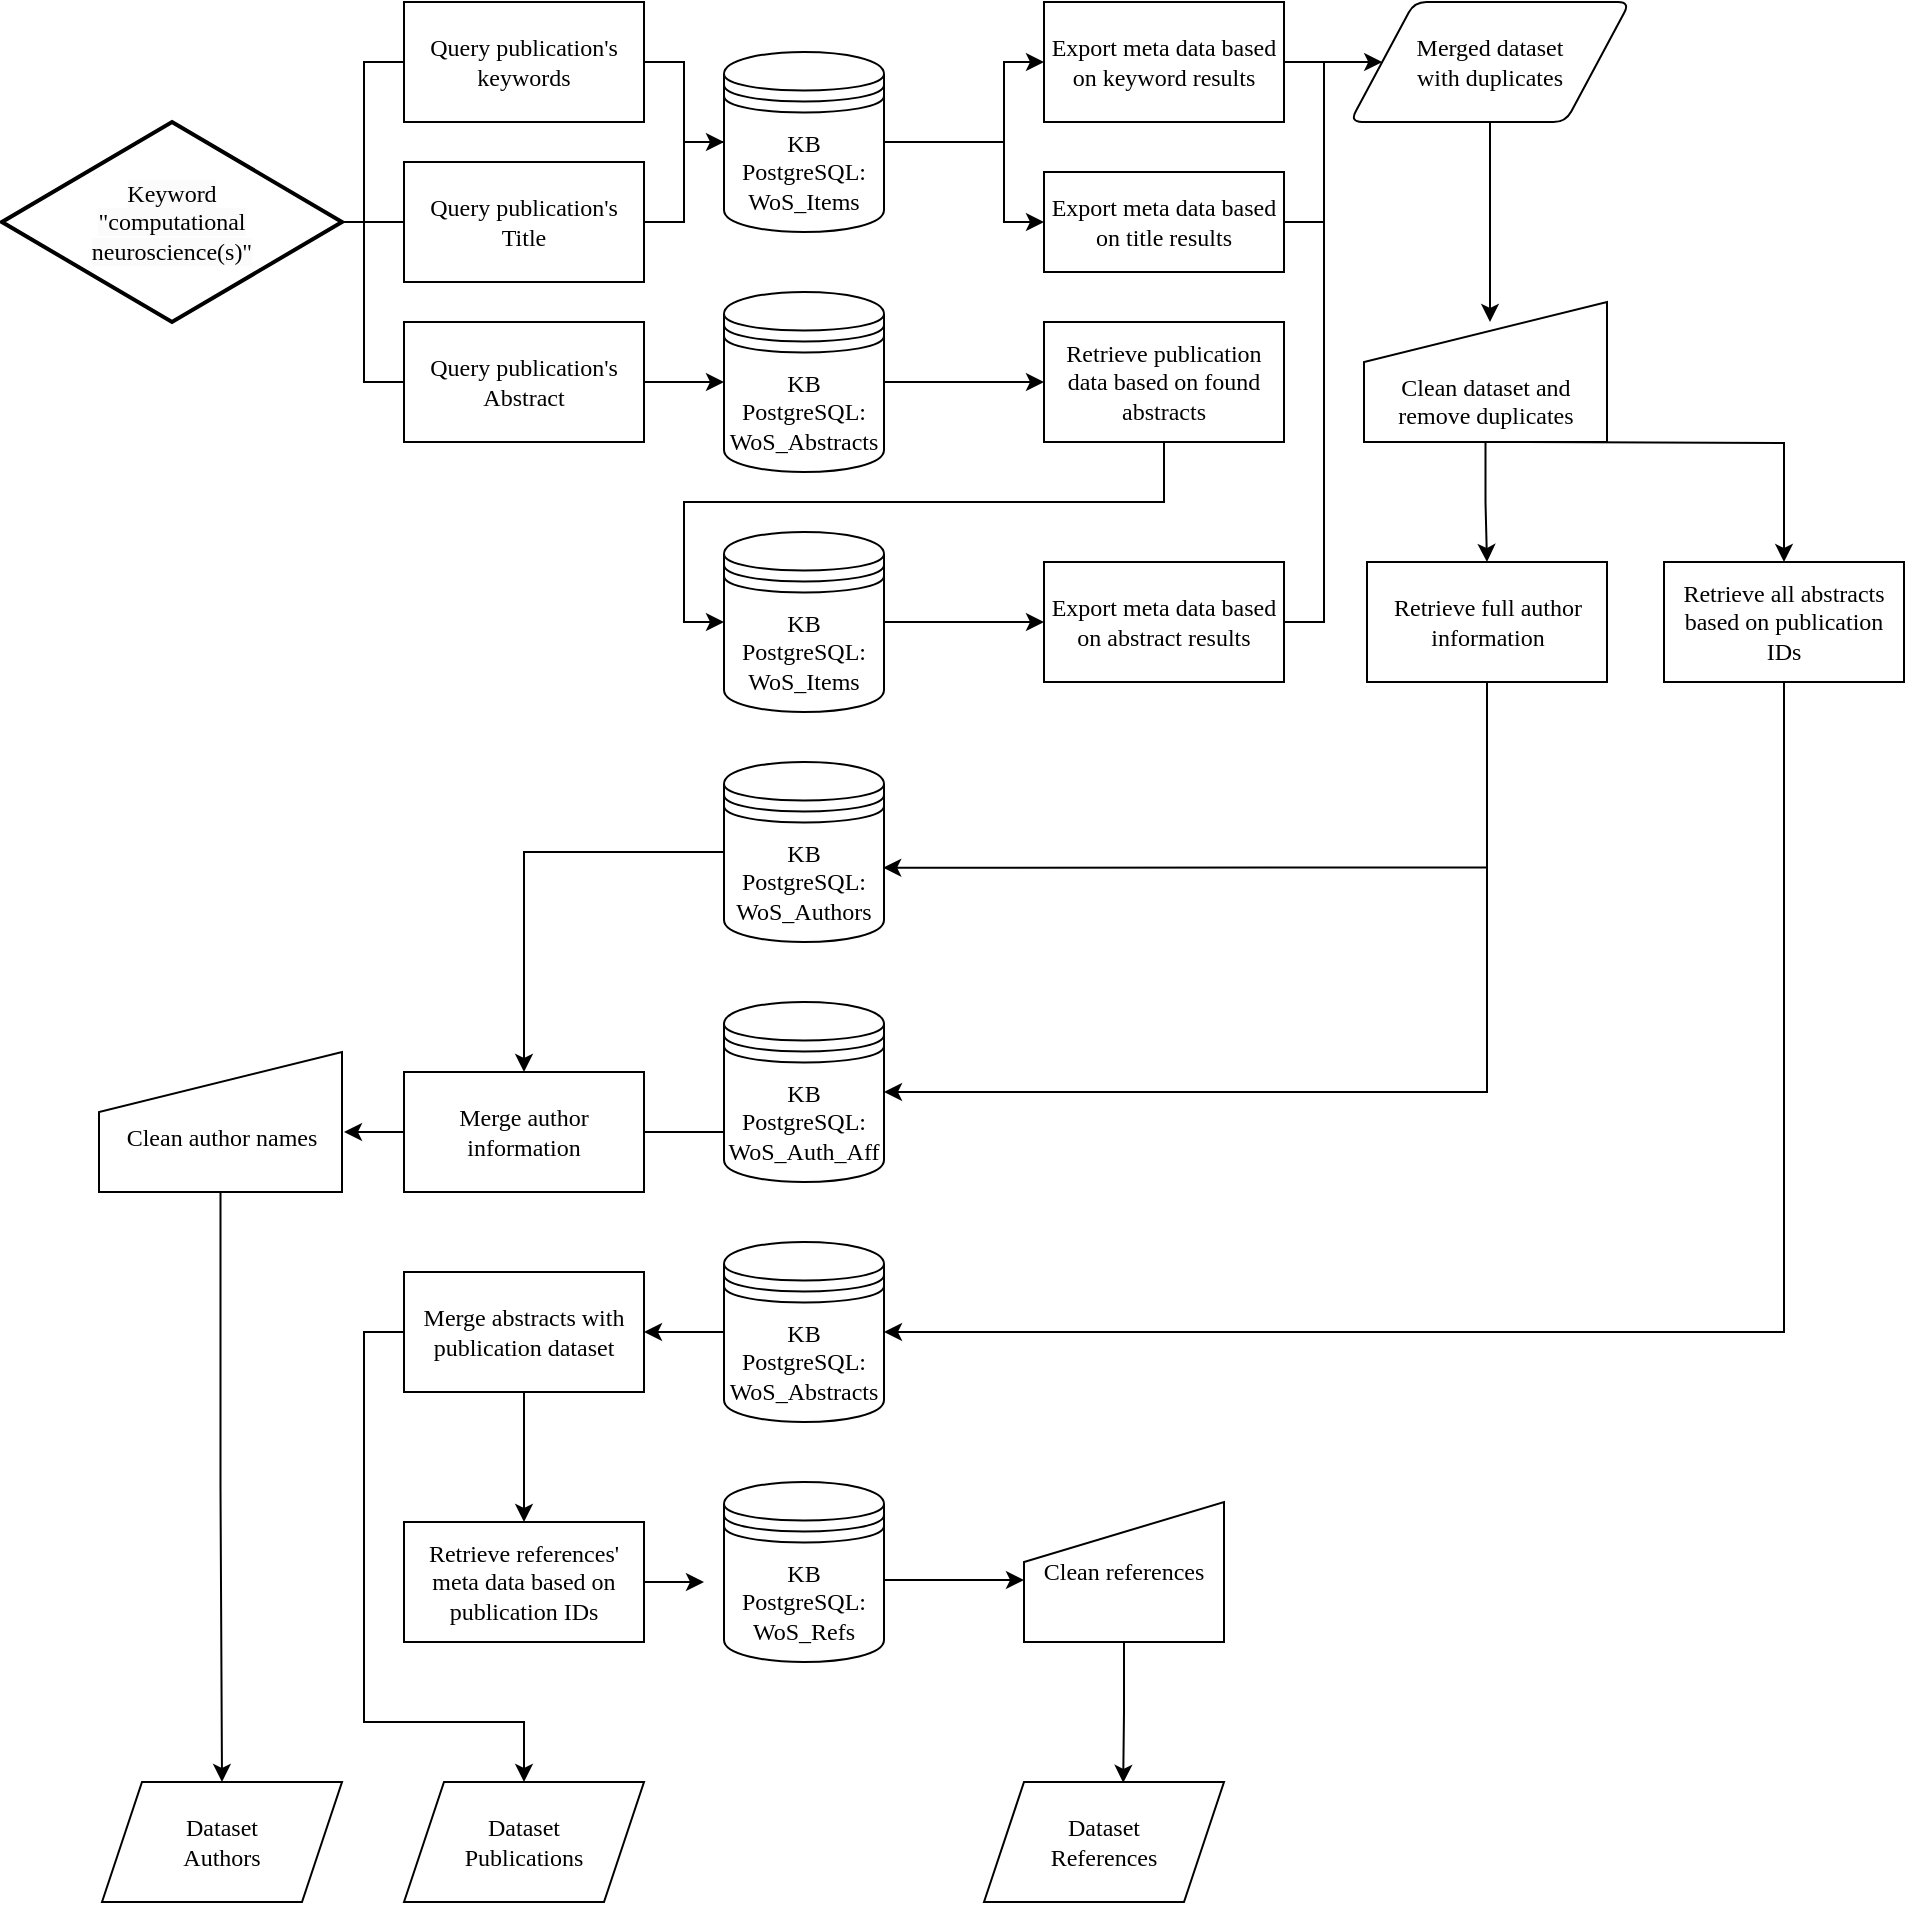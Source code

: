 <mxfile version="21.2.1" type="device">
  <diagram name="Page-1" id="2YBvvXClWsGukQMizWep">
    <mxGraphModel dx="1050" dy="534" grid="1" gridSize="10" guides="1" tooltips="1" connect="1" arrows="1" fold="1" page="1" pageScale="1" pageWidth="850" pageHeight="1100" math="0" shadow="0">
      <root>
        <mxCell id="0" />
        <mxCell id="1" parent="0" />
        <mxCell id="UNg2huOa62MbCrixfZIk-45" value="" style="edgeStyle=entityRelationEdgeStyle;rounded=0;orthogonalLoop=1;jettySize=auto;html=1;startArrow=none;endArrow=none;segment=10;curved=1;sourcePerimeterSpacing=0;targetPerimeterSpacing=0;" edge="1" parent="1" target="UNg2huOa62MbCrixfZIk-44">
          <mxGeometry relative="1" as="geometry">
            <mxPoint x="204" y="320" as="sourcePoint" />
          </mxGeometry>
        </mxCell>
        <mxCell id="UNg2huOa62MbCrixfZIk-49" style="edgeStyle=elbowEdgeStyle;rounded=0;orthogonalLoop=1;jettySize=auto;html=1;startArrow=none;endArrow=none;segment=10;sourcePerimeterSpacing=0;targetPerimeterSpacing=0;exitX=1;exitY=0.5;exitDx=0;exitDy=0;entryX=0;entryY=0.5;entryDx=0;entryDy=0;" edge="1" parent="1" target="UNg2huOa62MbCrixfZIk-47">
          <mxGeometry relative="1" as="geometry">
            <mxPoint x="204" y="320" as="sourcePoint" />
            <Array as="points">
              <mxPoint x="260" y="260" />
              <mxPoint x="240" y="270" />
            </Array>
          </mxGeometry>
        </mxCell>
        <mxCell id="UNg2huOa62MbCrixfZIk-52" style="edgeStyle=elbowEdgeStyle;rounded=0;orthogonalLoop=1;jettySize=auto;html=1;startArrow=none;endArrow=none;segment=10;sourcePerimeterSpacing=0;targetPerimeterSpacing=0;exitX=1;exitY=0.5;exitDx=0;exitDy=0;entryX=0;entryY=0.5;entryDx=0;entryDy=0;" edge="1" parent="1" target="UNg2huOa62MbCrixfZIk-50">
          <mxGeometry relative="1" as="geometry">
            <mxPoint x="204" y="320" as="sourcePoint" />
            <Array as="points">
              <mxPoint x="260" y="370" />
            </Array>
          </mxGeometry>
        </mxCell>
        <mxCell id="UNg2huOa62MbCrixfZIk-54" style="edgeStyle=orthogonalEdgeStyle;rounded=0;orthogonalLoop=1;jettySize=auto;html=1;exitX=1;exitY=0.5;exitDx=0;exitDy=0;entryX=0;entryY=0.5;entryDx=0;entryDy=0;" edge="1" parent="1" source="UNg2huOa62MbCrixfZIk-44" target="UNg2huOa62MbCrixfZIk-53">
          <mxGeometry relative="1" as="geometry" />
        </mxCell>
        <mxCell id="UNg2huOa62MbCrixfZIk-47" value="&lt;font face=&quot;Times New Roman&quot;&gt;Query publication&#39;s&lt;br&gt;keywords&lt;/font&gt;" style="whiteSpace=wrap;html=1;" vertex="1" parent="1">
          <mxGeometry x="280" y="210" width="120" height="60" as="geometry" />
        </mxCell>
        <mxCell id="UNg2huOa62MbCrixfZIk-84" value="" style="edgeStyle=orthogonalEdgeStyle;rounded=0;orthogonalLoop=1;jettySize=auto;html=1;" edge="1" parent="1" source="UNg2huOa62MbCrixfZIk-50" target="UNg2huOa62MbCrixfZIk-82">
          <mxGeometry relative="1" as="geometry" />
        </mxCell>
        <mxCell id="UNg2huOa62MbCrixfZIk-50" value="&lt;font face=&quot;Times New Roman&quot;&gt;Query publication&#39;s&lt;br&gt;Abstract&lt;/font&gt;" style="whiteSpace=wrap;html=1;" vertex="1" parent="1">
          <mxGeometry x="280" y="370" width="120" height="60" as="geometry" />
        </mxCell>
        <mxCell id="UNg2huOa62MbCrixfZIk-58" value="" style="edgeStyle=orthogonalEdgeStyle;rounded=0;orthogonalLoop=1;jettySize=auto;html=1;entryX=0;entryY=0.5;entryDx=0;entryDy=0;" edge="1" parent="1" source="UNg2huOa62MbCrixfZIk-53" target="UNg2huOa62MbCrixfZIk-77">
          <mxGeometry relative="1" as="geometry">
            <mxPoint x="560" y="320" as="targetPoint" />
            <Array as="points">
              <mxPoint x="580" y="280" />
              <mxPoint x="580" y="320" />
            </Array>
          </mxGeometry>
        </mxCell>
        <mxCell id="UNg2huOa62MbCrixfZIk-53" value="&lt;font face=&quot;Times New Roman&quot;&gt;KB PostgreSQL:&lt;br&gt;WoS_Items&lt;br&gt;&lt;/font&gt;" style="shape=datastore;whiteSpace=wrap;html=1;" vertex="1" parent="1">
          <mxGeometry x="440" y="235" width="80" height="90" as="geometry" />
        </mxCell>
        <mxCell id="UNg2huOa62MbCrixfZIk-83" value="" style="edgeStyle=elbowEdgeStyle;rounded=0;orthogonalLoop=1;jettySize=auto;html=1;entryX=0;entryY=0.5;entryDx=0;entryDy=0;" edge="1" parent="1" target="UNg2huOa62MbCrixfZIk-78">
          <mxGeometry relative="1" as="geometry">
            <mxPoint x="520" y="280" as="sourcePoint" />
            <Array as="points">
              <mxPoint x="580" y="270" />
            </Array>
          </mxGeometry>
        </mxCell>
        <mxCell id="UNg2huOa62MbCrixfZIk-69" style="edgeStyle=elbowEdgeStyle;rounded=0;orthogonalLoop=1;jettySize=auto;html=1;startArrow=none;endArrow=none;segment=10;sourcePerimeterSpacing=0;targetPerimeterSpacing=0;exitX=1;exitY=0.5;exitDx=0;exitDy=0;entryX=0;entryY=0.5;entryDx=0;entryDy=0;" edge="1" parent="1" source="UNg2huOa62MbCrixfZIk-47" target="UNg2huOa62MbCrixfZIk-53">
          <mxGeometry relative="1" as="geometry">
            <mxPoint x="385" y="290" as="sourcePoint" />
            <mxPoint x="470" y="210" as="targetPoint" />
            <Array as="points">
              <mxPoint x="420" y="260" />
              <mxPoint x="440" y="270" />
              <mxPoint x="430" y="280" />
            </Array>
          </mxGeometry>
        </mxCell>
        <mxCell id="UNg2huOa62MbCrixfZIk-44" value="&lt;font face=&quot;Times New Roman&quot;&gt;Query publication&#39;s&lt;br&gt;Title&lt;/font&gt;" style="whiteSpace=wrap;html=1;" vertex="1" parent="1">
          <mxGeometry x="280" y="290" width="120" height="60" as="geometry" />
        </mxCell>
        <mxCell id="UNg2huOa62MbCrixfZIk-114" style="edgeStyle=orthogonalEdgeStyle;rounded=0;orthogonalLoop=1;jettySize=auto;html=1;exitX=1;exitY=0.5;exitDx=0;exitDy=0;endArrow=none;endFill=0;" edge="1" parent="1" source="UNg2huOa62MbCrixfZIk-77">
          <mxGeometry relative="1" as="geometry">
            <mxPoint x="740" y="320" as="targetPoint" />
          </mxGeometry>
        </mxCell>
        <mxCell id="UNg2huOa62MbCrixfZIk-77" value="&lt;font face=&quot;Times New Roman&quot;&gt;Export meta data based on title results&lt;/font&gt;" style="html=1;whiteSpace=wrap;" vertex="1" parent="1">
          <mxGeometry x="600" y="295" width="120" height="50" as="geometry" />
        </mxCell>
        <mxCell id="UNg2huOa62MbCrixfZIk-96" style="edgeStyle=orthogonalEdgeStyle;rounded=0;orthogonalLoop=1;jettySize=auto;html=1;exitX=1;exitY=0.5;exitDx=0;exitDy=0;endArrow=classic;endFill=1;entryX=0;entryY=0.5;entryDx=0;entryDy=0;" edge="1" parent="1" source="UNg2huOa62MbCrixfZIk-78" target="UNg2huOa62MbCrixfZIk-102">
          <mxGeometry relative="1" as="geometry">
            <mxPoint x="770" y="320" as="targetPoint" />
            <Array as="points">
              <mxPoint x="750" y="240" />
              <mxPoint x="750" y="240" />
            </Array>
          </mxGeometry>
        </mxCell>
        <mxCell id="UNg2huOa62MbCrixfZIk-78" value="&lt;font face=&quot;Times New Roman&quot;&gt;Export meta data based on keyword results&lt;/font&gt;" style="whiteSpace=wrap;html=1;" vertex="1" parent="1">
          <mxGeometry x="600" y="210" width="120" height="60" as="geometry" />
        </mxCell>
        <mxCell id="UNg2huOa62MbCrixfZIk-87" style="edgeStyle=orthogonalEdgeStyle;rounded=0;orthogonalLoop=1;jettySize=auto;html=1;exitX=0.5;exitY=1;exitDx=0;exitDy=0;entryX=0;entryY=0.5;entryDx=0;entryDy=0;" edge="1" parent="1" source="UNg2huOa62MbCrixfZIk-80" target="UNg2huOa62MbCrixfZIk-86">
          <mxGeometry relative="1" as="geometry">
            <mxPoint x="400" y="540" as="targetPoint" />
            <Array as="points">
              <mxPoint x="660" y="460" />
              <mxPoint x="420" y="460" />
              <mxPoint x="420" y="520" />
            </Array>
          </mxGeometry>
        </mxCell>
        <mxCell id="UNg2huOa62MbCrixfZIk-80" value="&lt;font face=&quot;Times New Roman&quot;&gt;Retrieve publication data based on found abstracts&lt;/font&gt;" style="whiteSpace=wrap;html=1;" vertex="1" parent="1">
          <mxGeometry x="600" y="370" width="120" height="60" as="geometry" />
        </mxCell>
        <mxCell id="UNg2huOa62MbCrixfZIk-89" value="" style="edgeStyle=orthogonalEdgeStyle;rounded=0;orthogonalLoop=1;jettySize=auto;html=1;" edge="1" parent="1" source="UNg2huOa62MbCrixfZIk-82" target="UNg2huOa62MbCrixfZIk-80">
          <mxGeometry relative="1" as="geometry" />
        </mxCell>
        <mxCell id="UNg2huOa62MbCrixfZIk-82" value="&lt;font face=&quot;Times New Roman&quot;&gt;KB PostgreSQL:&lt;br&gt;WoS_Abstracts&lt;br&gt;&lt;/font&gt;" style="shape=datastore;whiteSpace=wrap;html=1;" vertex="1" parent="1">
          <mxGeometry x="440" y="355" width="80" height="90" as="geometry" />
        </mxCell>
        <mxCell id="UNg2huOa62MbCrixfZIk-93" value="" style="edgeStyle=orthogonalEdgeStyle;rounded=0;orthogonalLoop=1;jettySize=auto;html=1;" edge="1" parent="1" source="UNg2huOa62MbCrixfZIk-86" target="UNg2huOa62MbCrixfZIk-92">
          <mxGeometry relative="1" as="geometry" />
        </mxCell>
        <mxCell id="UNg2huOa62MbCrixfZIk-86" value="&lt;font face=&quot;Times New Roman&quot;&gt;KB PostgreSQL:&lt;br&gt;WoS_Items&lt;br&gt;&lt;/font&gt;" style="shape=datastore;whiteSpace=wrap;html=1;" vertex="1" parent="1">
          <mxGeometry x="440" y="475" width="80" height="90" as="geometry" />
        </mxCell>
        <mxCell id="UNg2huOa62MbCrixfZIk-113" style="edgeStyle=orthogonalEdgeStyle;rounded=0;orthogonalLoop=1;jettySize=auto;html=1;exitX=1;exitY=0.5;exitDx=0;exitDy=0;endArrow=none;endFill=0;" edge="1" parent="1" source="UNg2huOa62MbCrixfZIk-92">
          <mxGeometry relative="1" as="geometry">
            <mxPoint x="730" y="240" as="targetPoint" />
            <Array as="points">
              <mxPoint x="740" y="520" />
              <mxPoint x="740" y="240" />
            </Array>
          </mxGeometry>
        </mxCell>
        <mxCell id="UNg2huOa62MbCrixfZIk-92" value="&lt;font face=&quot;Times New Roman&quot;&gt;Export meta data based on abstract results&lt;/font&gt;" style="whiteSpace=wrap;html=1;" vertex="1" parent="1">
          <mxGeometry x="600" y="490" width="120" height="60" as="geometry" />
        </mxCell>
        <mxCell id="UNg2huOa62MbCrixfZIk-105" value="" style="edgeStyle=orthogonalEdgeStyle;rounded=0;orthogonalLoop=1;jettySize=auto;html=1;" edge="1" parent="1" target="UNg2huOa62MbCrixfZIk-104">
          <mxGeometry relative="1" as="geometry">
            <mxPoint x="823" y="430" as="sourcePoint" />
          </mxGeometry>
        </mxCell>
        <mxCell id="UNg2huOa62MbCrixfZIk-108" style="edgeStyle=orthogonalEdgeStyle;rounded=0;orthogonalLoop=1;jettySize=auto;html=1;exitX=0.5;exitY=1;exitDx=0;exitDy=0;" edge="1" parent="1" source="UNg2huOa62MbCrixfZIk-102">
          <mxGeometry relative="1" as="geometry">
            <mxPoint x="823" y="370" as="targetPoint" />
          </mxGeometry>
        </mxCell>
        <mxCell id="UNg2huOa62MbCrixfZIk-102" value="&lt;font face=&quot;Times New Roman&quot;&gt;Merged dataset&lt;br&gt;with duplicates&lt;/font&gt;" style="shape=parallelogram;html=1;strokeWidth=1;perimeter=parallelogramPerimeter;whiteSpace=wrap;rounded=1;arcSize=12;size=0.23;" vertex="1" parent="1">
          <mxGeometry x="753" y="210" width="140" height="60" as="geometry" />
        </mxCell>
        <mxCell id="UNg2huOa62MbCrixfZIk-103" value="&lt;span style=&quot;color: rgb(0, 0, 0); font-family: &amp;quot;Times New Roman&amp;quot;; font-size: 12px; font-style: normal; font-variant-ligatures: normal; font-variant-caps: normal; font-weight: 400; letter-spacing: normal; orphans: 2; text-align: center; text-indent: 0px; text-transform: none; widows: 2; word-spacing: 0px; -webkit-text-stroke-width: 0px; background-color: rgb(251, 251, 251); text-decoration-thickness: initial; text-decoration-style: initial; text-decoration-color: initial; float: none; display: inline !important;&quot;&gt;Keyword&lt;/span&gt;&lt;br style=&quot;border-color: var(--border-color); color: rgb(0, 0, 0); font-family: &amp;quot;Times New Roman&amp;quot;; font-size: 12px; font-style: normal; font-variant-ligatures: normal; font-variant-caps: normal; font-weight: 400; letter-spacing: normal; orphans: 2; text-align: center; text-indent: 0px; text-transform: none; widows: 2; word-spacing: 0px; -webkit-text-stroke-width: 0px; background-color: rgb(251, 251, 251); text-decoration-thickness: initial; text-decoration-style: initial; text-decoration-color: initial;&quot;&gt;&lt;span style=&quot;color: rgb(0, 0, 0); font-family: &amp;quot;Times New Roman&amp;quot;; font-size: 12px; font-style: normal; font-variant-ligatures: normal; font-variant-caps: normal; font-weight: 400; letter-spacing: normal; orphans: 2; text-align: center; text-indent: 0px; text-transform: none; widows: 2; word-spacing: 0px; -webkit-text-stroke-width: 0px; background-color: rgb(251, 251, 251); text-decoration-thickness: initial; text-decoration-style: initial; text-decoration-color: initial; float: none; display: inline !important;&quot;&gt;&quot;computational&lt;br&gt;neuroscience(s)&quot;&lt;/span&gt;" style="strokeWidth=2;html=1;shape=mxgraph.flowchart.decision;whiteSpace=wrap;" vertex="1" parent="1">
          <mxGeometry x="79" y="270" width="170" height="100" as="geometry" />
        </mxCell>
        <mxCell id="UNg2huOa62MbCrixfZIk-110" style="edgeStyle=orthogonalEdgeStyle;rounded=0;orthogonalLoop=1;jettySize=auto;html=1;exitX=0.5;exitY=1;exitDx=0;exitDy=0;entryX=1;entryY=0.5;entryDx=0;entryDy=0;" edge="1" parent="1" source="UNg2huOa62MbCrixfZIk-104" target="UNg2huOa62MbCrixfZIk-109">
          <mxGeometry relative="1" as="geometry" />
        </mxCell>
        <mxCell id="UNg2huOa62MbCrixfZIk-104" value="Retrieve all abstracts based on publication IDs" style="whiteSpace=wrap;html=1;fontFamily=Times New Roman;" vertex="1" parent="1">
          <mxGeometry x="910" y="490" width="120" height="60" as="geometry" />
        </mxCell>
        <mxCell id="UNg2huOa62MbCrixfZIk-116" value="" style="edgeStyle=orthogonalEdgeStyle;rounded=0;orthogonalLoop=1;jettySize=auto;html=1;" edge="1" parent="1" source="UNg2huOa62MbCrixfZIk-109" target="UNg2huOa62MbCrixfZIk-115">
          <mxGeometry relative="1" as="geometry" />
        </mxCell>
        <mxCell id="UNg2huOa62MbCrixfZIk-109" value="&lt;font face=&quot;Times New Roman&quot;&gt;KB PostgreSQL:&lt;br&gt;WoS_Abstracts&lt;br&gt;&lt;/font&gt;" style="shape=datastore;whiteSpace=wrap;html=1;" vertex="1" parent="1">
          <mxGeometry x="440" y="830" width="80" height="90" as="geometry" />
        </mxCell>
        <mxCell id="UNg2huOa62MbCrixfZIk-118" value="" style="edgeStyle=orthogonalEdgeStyle;rounded=0;orthogonalLoop=1;jettySize=auto;html=1;" edge="1" parent="1" source="UNg2huOa62MbCrixfZIk-112" target="UNg2huOa62MbCrixfZIk-117">
          <mxGeometry relative="1" as="geometry" />
        </mxCell>
        <mxCell id="UNg2huOa62MbCrixfZIk-112" value="&lt;font face=&quot;Times New Roman&quot;&gt;&lt;br&gt;&lt;br&gt;Clean dataset and remove duplicates&lt;/font&gt;" style="shape=manualInput;whiteSpace=wrap;html=1;" vertex="1" parent="1">
          <mxGeometry x="760" y="360" width="121.5" height="70" as="geometry" />
        </mxCell>
        <mxCell id="UNg2huOa62MbCrixfZIk-129" value="" style="edgeStyle=orthogonalEdgeStyle;rounded=0;orthogonalLoop=1;jettySize=auto;html=1;" edge="1" parent="1" source="UNg2huOa62MbCrixfZIk-115" target="UNg2huOa62MbCrixfZIk-128">
          <mxGeometry relative="1" as="geometry" />
        </mxCell>
        <mxCell id="UNg2huOa62MbCrixfZIk-139" style="edgeStyle=orthogonalEdgeStyle;rounded=0;orthogonalLoop=1;jettySize=auto;html=1;exitX=0;exitY=0.5;exitDx=0;exitDy=0;" edge="1" parent="1" source="UNg2huOa62MbCrixfZIk-115" target="UNg2huOa62MbCrixfZIk-135">
          <mxGeometry relative="1" as="geometry">
            <Array as="points">
              <mxPoint x="260" y="875" />
              <mxPoint x="260" y="1070" />
              <mxPoint x="340" y="1070" />
            </Array>
          </mxGeometry>
        </mxCell>
        <mxCell id="UNg2huOa62MbCrixfZIk-115" value="&lt;font face=&quot;Times New Roman&quot;&gt;Merge abstracts with publication dataset&lt;/font&gt;" style="whiteSpace=wrap;html=1;" vertex="1" parent="1">
          <mxGeometry x="280" y="845" width="120" height="60" as="geometry" />
        </mxCell>
        <mxCell id="UNg2huOa62MbCrixfZIk-121" style="edgeStyle=orthogonalEdgeStyle;rounded=0;orthogonalLoop=1;jettySize=auto;html=1;exitX=0.5;exitY=1;exitDx=0;exitDy=0;entryX=0.995;entryY=0.587;entryDx=0;entryDy=0;entryPerimeter=0;" edge="1" parent="1" source="UNg2huOa62MbCrixfZIk-117" target="UNg2huOa62MbCrixfZIk-119">
          <mxGeometry relative="1" as="geometry" />
        </mxCell>
        <mxCell id="UNg2huOa62MbCrixfZIk-117" value="&lt;font face=&quot;Times New Roman&quot;&gt;Retrieve full author information&lt;/font&gt;" style="whiteSpace=wrap;html=1;" vertex="1" parent="1">
          <mxGeometry x="761.5" y="490" width="120" height="60" as="geometry" />
        </mxCell>
        <mxCell id="UNg2huOa62MbCrixfZIk-124" value="" style="edgeStyle=orthogonalEdgeStyle;rounded=0;orthogonalLoop=1;jettySize=auto;html=1;" edge="1" parent="1" source="UNg2huOa62MbCrixfZIk-119" target="UNg2huOa62MbCrixfZIk-123">
          <mxGeometry relative="1" as="geometry" />
        </mxCell>
        <mxCell id="UNg2huOa62MbCrixfZIk-119" value="&lt;font face=&quot;Times New Roman&quot;&gt;KB PostgreSQL:&lt;br&gt;WoS_Authors&lt;br&gt;&lt;/font&gt;" style="shape=datastore;whiteSpace=wrap;html=1;" vertex="1" parent="1">
          <mxGeometry x="440" y="590" width="80" height="90" as="geometry" />
        </mxCell>
        <mxCell id="UNg2huOa62MbCrixfZIk-125" style="edgeStyle=orthogonalEdgeStyle;rounded=0;orthogonalLoop=1;jettySize=auto;html=1;exitX=0;exitY=0.5;exitDx=0;exitDy=0;endArrow=none;endFill=0;entryX=1;entryY=0.5;entryDx=0;entryDy=0;" edge="1" parent="1" source="UNg2huOa62MbCrixfZIk-120" target="UNg2huOa62MbCrixfZIk-123">
          <mxGeometry relative="1" as="geometry">
            <mxPoint x="400" y="780" as="targetPoint" />
            <Array as="points">
              <mxPoint x="440" y="775" />
            </Array>
          </mxGeometry>
        </mxCell>
        <mxCell id="UNg2huOa62MbCrixfZIk-120" value="&lt;font face=&quot;Times New Roman&quot;&gt;KB PostgreSQL:&lt;br&gt;WoS_Auth_Aff&lt;br&gt;&lt;/font&gt;" style="shape=datastore;whiteSpace=wrap;html=1;" vertex="1" parent="1">
          <mxGeometry x="440" y="710" width="80" height="90" as="geometry" />
        </mxCell>
        <mxCell id="UNg2huOa62MbCrixfZIk-122" value="" style="endArrow=classic;html=1;rounded=0;entryX=1;entryY=0.5;entryDx=0;entryDy=0;edgeStyle=orthogonalEdgeStyle;exitX=0.5;exitY=1;exitDx=0;exitDy=0;" edge="1" parent="1" source="UNg2huOa62MbCrixfZIk-117" target="UNg2huOa62MbCrixfZIk-120">
          <mxGeometry width="50" height="50" relative="1" as="geometry">
            <mxPoint x="970" y="780" as="sourcePoint" />
            <mxPoint x="970" y="830" as="targetPoint" />
            <Array as="points">
              <mxPoint x="822" y="755" />
            </Array>
          </mxGeometry>
        </mxCell>
        <mxCell id="UNg2huOa62MbCrixfZIk-133" style="edgeStyle=orthogonalEdgeStyle;rounded=0;orthogonalLoop=1;jettySize=auto;html=1;exitX=0;exitY=0.5;exitDx=0;exitDy=0;" edge="1" parent="1" source="UNg2huOa62MbCrixfZIk-123">
          <mxGeometry relative="1" as="geometry">
            <mxPoint x="250" y="775" as="targetPoint" />
          </mxGeometry>
        </mxCell>
        <mxCell id="UNg2huOa62MbCrixfZIk-123" value="Merge author information" style="whiteSpace=wrap;html=1;fontFamily=Times New Roman;" vertex="1" parent="1">
          <mxGeometry x="280" y="745" width="120" height="60" as="geometry" />
        </mxCell>
        <mxCell id="UNg2huOa62MbCrixfZIk-138" value="" style="edgeStyle=orthogonalEdgeStyle;rounded=0;orthogonalLoop=1;jettySize=auto;html=1;" edge="1" parent="1" source="UNg2huOa62MbCrixfZIk-126" target="UNg2huOa62MbCrixfZIk-137">
          <mxGeometry relative="1" as="geometry" />
        </mxCell>
        <mxCell id="UNg2huOa62MbCrixfZIk-126" value="&lt;font face=&quot;Times New Roman&quot;&gt;&lt;br&gt;Clean author names&lt;/font&gt;" style="shape=manualInput;whiteSpace=wrap;html=1;" vertex="1" parent="1">
          <mxGeometry x="127.5" y="735" width="121.5" height="70" as="geometry" />
        </mxCell>
        <mxCell id="UNg2huOa62MbCrixfZIk-134" style="edgeStyle=orthogonalEdgeStyle;rounded=0;orthogonalLoop=1;jettySize=auto;html=1;exitX=1;exitY=0.5;exitDx=0;exitDy=0;" edge="1" parent="1" source="UNg2huOa62MbCrixfZIk-128">
          <mxGeometry relative="1" as="geometry">
            <mxPoint x="430" y="1000" as="targetPoint" />
          </mxGeometry>
        </mxCell>
        <mxCell id="UNg2huOa62MbCrixfZIk-128" value="Retrieve references&#39; meta data based on publication IDs" style="whiteSpace=wrap;html=1;fontFamily=Times New Roman;" vertex="1" parent="1">
          <mxGeometry x="280" y="970" width="120" height="60" as="geometry" />
        </mxCell>
        <mxCell id="UNg2huOa62MbCrixfZIk-143" style="edgeStyle=orthogonalEdgeStyle;rounded=0;orthogonalLoop=1;jettySize=auto;html=1;exitX=1;exitY=0.5;exitDx=0;exitDy=0;entryX=0;entryY=0.5;entryDx=0;entryDy=0;" edge="1" parent="1">
          <mxGeometry relative="1" as="geometry">
            <mxPoint x="520" y="999" as="sourcePoint" />
            <mxPoint x="590" y="999" as="targetPoint" />
          </mxGeometry>
        </mxCell>
        <mxCell id="UNg2huOa62MbCrixfZIk-130" value="&lt;font face=&quot;Times New Roman&quot;&gt;KB PostgreSQL:&lt;br&gt;WoS_Refs&lt;br&gt;&lt;/font&gt;" style="shape=datastore;whiteSpace=wrap;html=1;" vertex="1" parent="1">
          <mxGeometry x="440" y="950" width="80" height="90" as="geometry" />
        </mxCell>
        <mxCell id="UNg2huOa62MbCrixfZIk-135" value="Dataset &lt;br&gt;Publications" style="shape=parallelogram;perimeter=parallelogramPerimeter;whiteSpace=wrap;html=1;fixedSize=1;fontFamily=Times New Roman;" vertex="1" parent="1">
          <mxGeometry x="280" y="1100" width="120" height="60" as="geometry" />
        </mxCell>
        <mxCell id="UNg2huOa62MbCrixfZIk-137" value="&lt;font face=&quot;Times New Roman&quot;&gt;Dataset&lt;br&gt;Authors&lt;br&gt;&lt;/font&gt;" style="shape=parallelogram;perimeter=parallelogramPerimeter;whiteSpace=wrap;html=1;fixedSize=1;" vertex="1" parent="1">
          <mxGeometry x="129" y="1100" width="120" height="60" as="geometry" />
        </mxCell>
        <mxCell id="UNg2huOa62MbCrixfZIk-145" style="edgeStyle=orthogonalEdgeStyle;rounded=0;orthogonalLoop=1;jettySize=auto;html=1;exitX=0.5;exitY=1;exitDx=0;exitDy=0;entryX=0.58;entryY=0.007;entryDx=0;entryDy=0;entryPerimeter=0;" edge="1" parent="1" source="UNg2huOa62MbCrixfZIk-142" target="UNg2huOa62MbCrixfZIk-144">
          <mxGeometry relative="1" as="geometry" />
        </mxCell>
        <mxCell id="UNg2huOa62MbCrixfZIk-142" value="&lt;font face=&quot;Times New Roman&quot;&gt;Clean references&lt;/font&gt;" style="shape=manualInput;whiteSpace=wrap;html=1;" vertex="1" parent="1">
          <mxGeometry x="590" y="960" width="100" height="70" as="geometry" />
        </mxCell>
        <mxCell id="UNg2huOa62MbCrixfZIk-144" value="&lt;font face=&quot;Times New Roman&quot;&gt;Dataset&lt;br&gt;References&lt;/font&gt;" style="shape=parallelogram;perimeter=parallelogramPerimeter;whiteSpace=wrap;html=1;fixedSize=1;" vertex="1" parent="1">
          <mxGeometry x="570" y="1100" width="120" height="60" as="geometry" />
        </mxCell>
      </root>
    </mxGraphModel>
  </diagram>
</mxfile>
